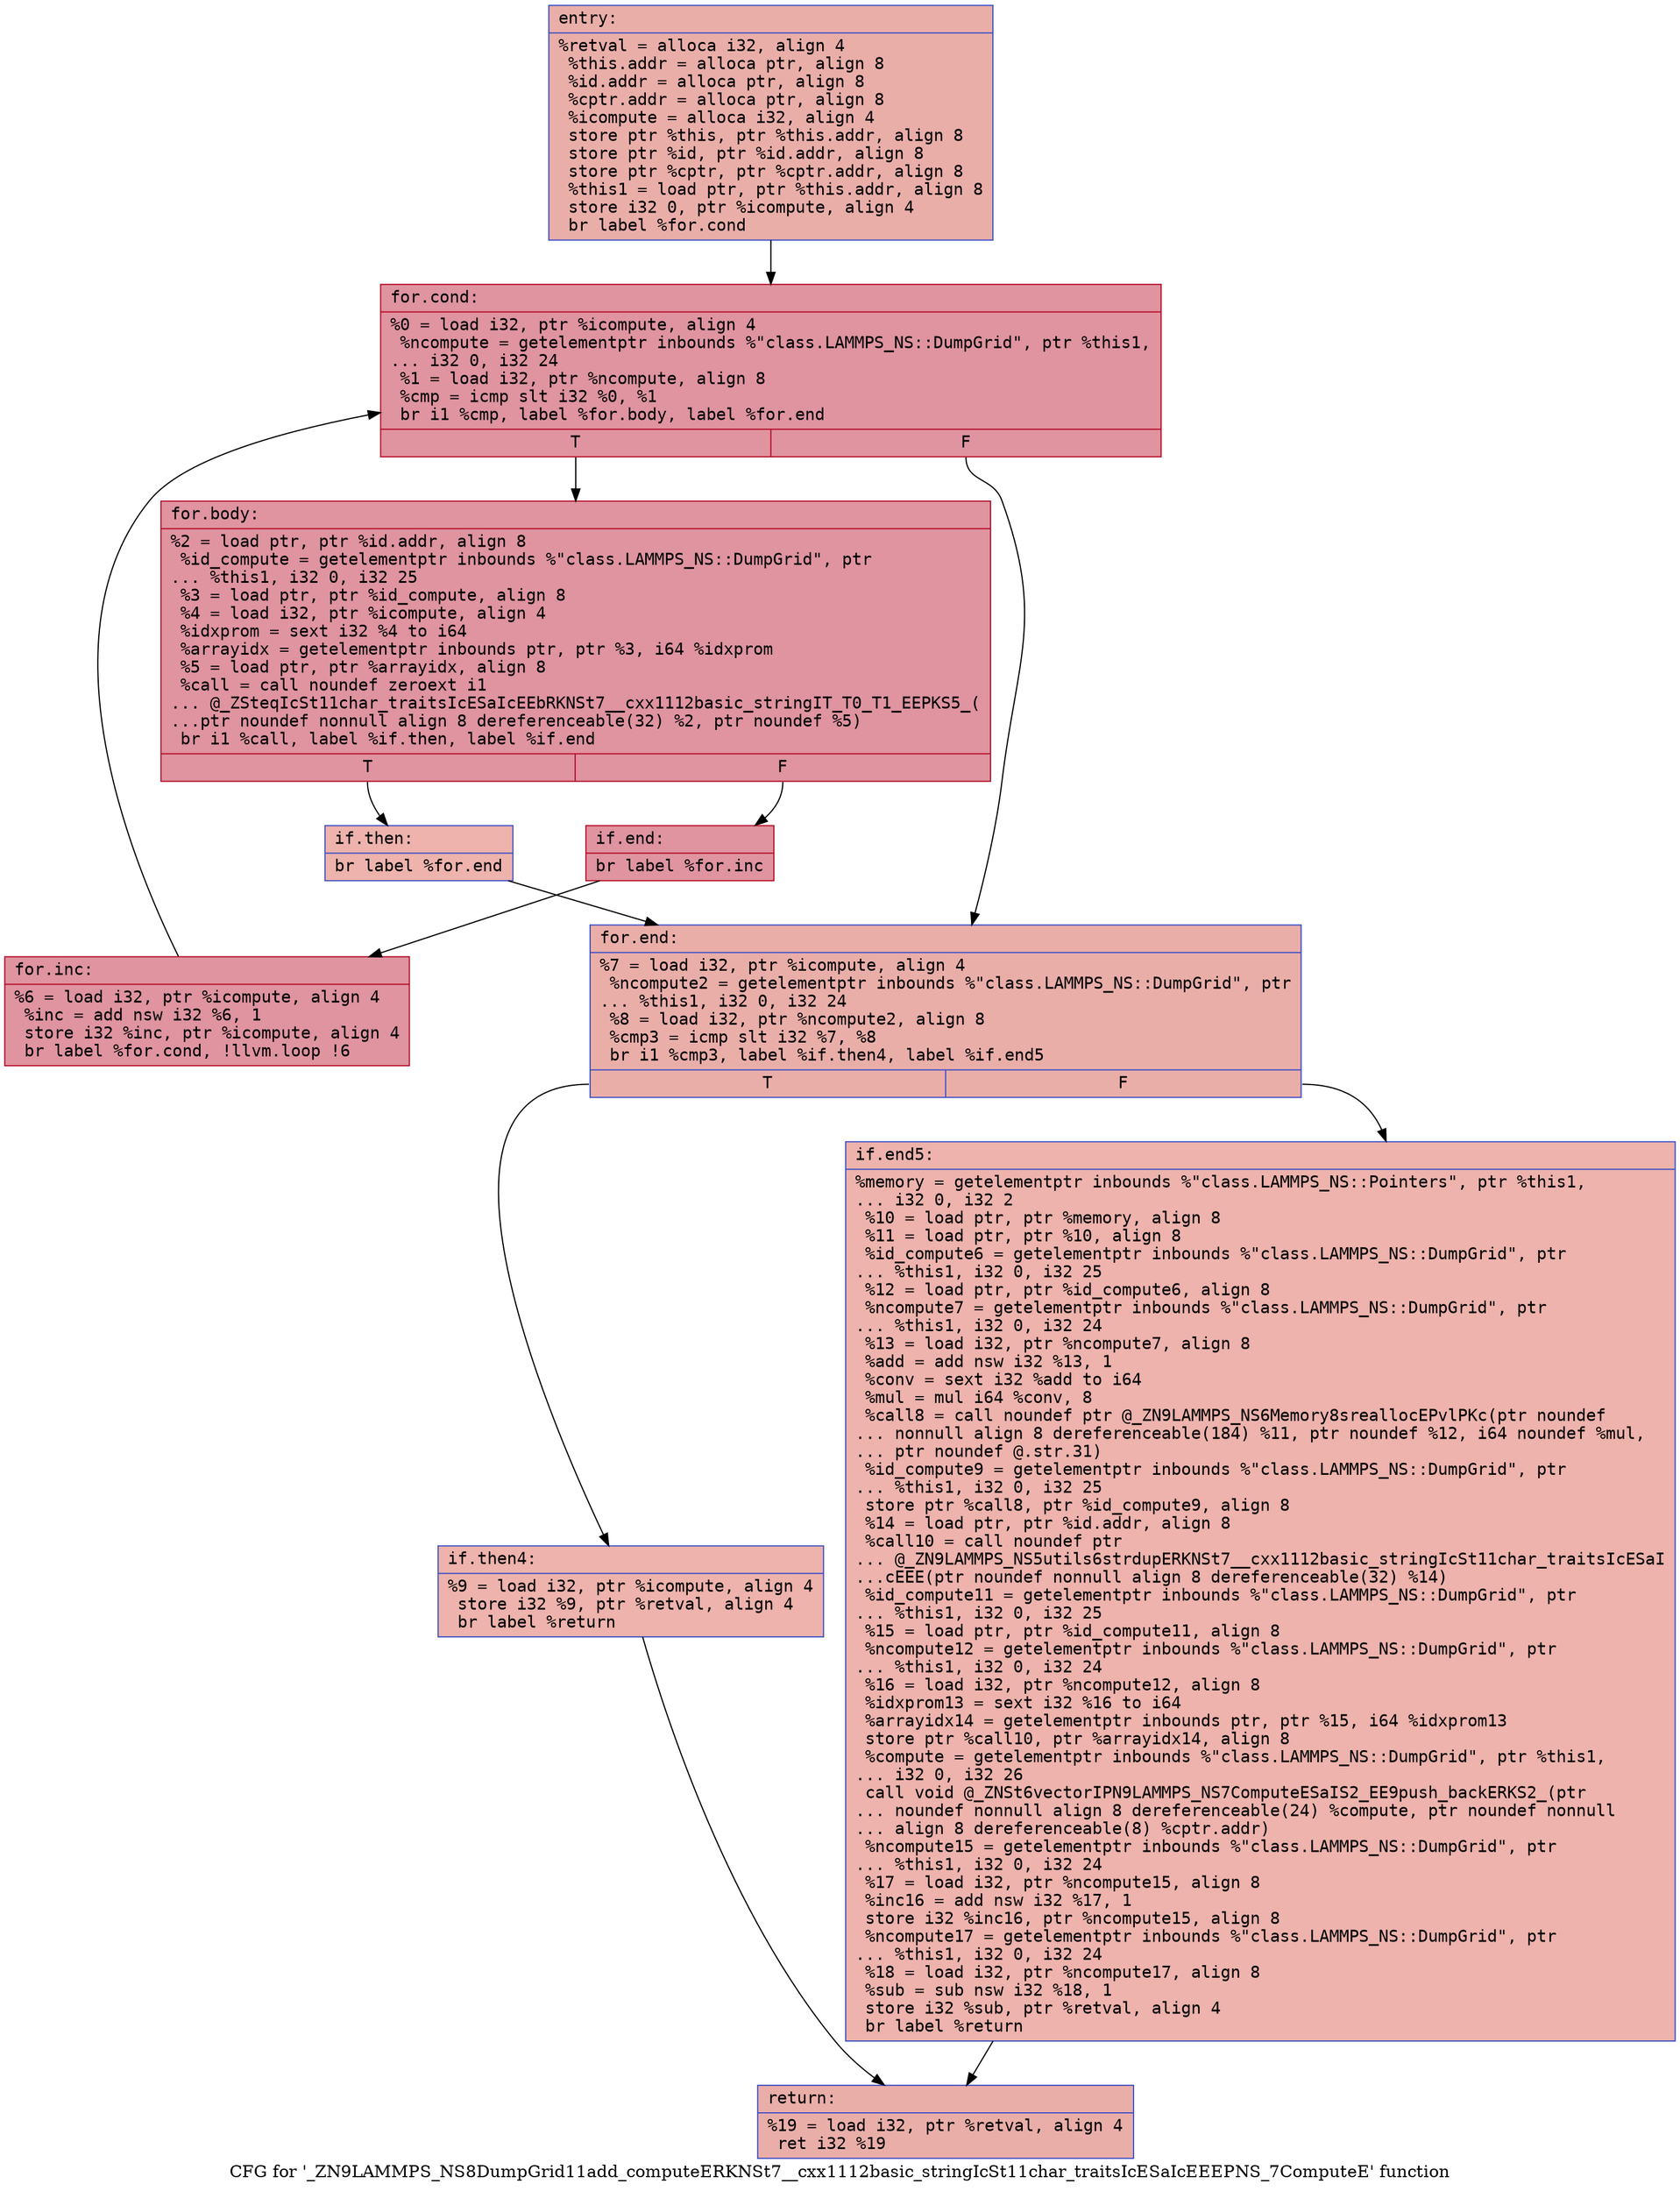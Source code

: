 digraph "CFG for '_ZN9LAMMPS_NS8DumpGrid11add_computeERKNSt7__cxx1112basic_stringIcSt11char_traitsIcESaIcEEEPNS_7ComputeE' function" {
	label="CFG for '_ZN9LAMMPS_NS8DumpGrid11add_computeERKNSt7__cxx1112basic_stringIcSt11char_traitsIcESaIcEEEPNS_7ComputeE' function";

	Node0x557f62cd9c70 [shape=record,color="#3d50c3ff", style=filled, fillcolor="#d0473d70" fontname="Courier",label="{entry:\l|  %retval = alloca i32, align 4\l  %this.addr = alloca ptr, align 8\l  %id.addr = alloca ptr, align 8\l  %cptr.addr = alloca ptr, align 8\l  %icompute = alloca i32, align 4\l  store ptr %this, ptr %this.addr, align 8\l  store ptr %id, ptr %id.addr, align 8\l  store ptr %cptr, ptr %cptr.addr, align 8\l  %this1 = load ptr, ptr %this.addr, align 8\l  store i32 0, ptr %icompute, align 4\l  br label %for.cond\l}"];
	Node0x557f62cd9c70 -> Node0x557f62cda280[tooltip="entry -> for.cond\nProbability 100.00%" ];
	Node0x557f62cda280 [shape=record,color="#b70d28ff", style=filled, fillcolor="#b70d2870" fontname="Courier",label="{for.cond:\l|  %0 = load i32, ptr %icompute, align 4\l  %ncompute = getelementptr inbounds %\"class.LAMMPS_NS::DumpGrid\", ptr %this1,\l... i32 0, i32 24\l  %1 = load i32, ptr %ncompute, align 8\l  %cmp = icmp slt i32 %0, %1\l  br i1 %cmp, label %for.body, label %for.end\l|{<s0>T|<s1>F}}"];
	Node0x557f62cda280:s0 -> Node0x557f62cda740[tooltip="for.cond -> for.body\nProbability 96.88%" ];
	Node0x557f62cda280:s1 -> Node0x557f62cda7c0[tooltip="for.cond -> for.end\nProbability 3.12%" ];
	Node0x557f62cda740 [shape=record,color="#b70d28ff", style=filled, fillcolor="#b70d2870" fontname="Courier",label="{for.body:\l|  %2 = load ptr, ptr %id.addr, align 8\l  %id_compute = getelementptr inbounds %\"class.LAMMPS_NS::DumpGrid\", ptr\l... %this1, i32 0, i32 25\l  %3 = load ptr, ptr %id_compute, align 8\l  %4 = load i32, ptr %icompute, align 4\l  %idxprom = sext i32 %4 to i64\l  %arrayidx = getelementptr inbounds ptr, ptr %3, i64 %idxprom\l  %5 = load ptr, ptr %arrayidx, align 8\l  %call = call noundef zeroext i1\l... @_ZSteqIcSt11char_traitsIcESaIcEEbRKNSt7__cxx1112basic_stringIT_T0_T1_EEPKS5_(\l...ptr noundef nonnull align 8 dereferenceable(32) %2, ptr noundef %5)\l  br i1 %call, label %if.then, label %if.end\l|{<s0>T|<s1>F}}"];
	Node0x557f62cda740:s0 -> Node0x557f62cdae90[tooltip="for.body -> if.then\nProbability 3.12%" ];
	Node0x557f62cda740:s1 -> Node0x557f62cdaee0[tooltip="for.body -> if.end\nProbability 96.88%" ];
	Node0x557f62cdae90 [shape=record,color="#3d50c3ff", style=filled, fillcolor="#d6524470" fontname="Courier",label="{if.then:\l|  br label %for.end\l}"];
	Node0x557f62cdae90 -> Node0x557f62cda7c0[tooltip="if.then -> for.end\nProbability 100.00%" ];
	Node0x557f62cdaee0 [shape=record,color="#b70d28ff", style=filled, fillcolor="#b70d2870" fontname="Courier",label="{if.end:\l|  br label %for.inc\l}"];
	Node0x557f62cdaee0 -> Node0x557f62cdb070[tooltip="if.end -> for.inc\nProbability 100.00%" ];
	Node0x557f62cdb070 [shape=record,color="#b70d28ff", style=filled, fillcolor="#b70d2870" fontname="Courier",label="{for.inc:\l|  %6 = load i32, ptr %icompute, align 4\l  %inc = add nsw i32 %6, 1\l  store i32 %inc, ptr %icompute, align 4\l  br label %for.cond, !llvm.loop !6\l}"];
	Node0x557f62cdb070 -> Node0x557f62cda280[tooltip="for.inc -> for.cond\nProbability 100.00%" ];
	Node0x557f62cda7c0 [shape=record,color="#3d50c3ff", style=filled, fillcolor="#d0473d70" fontname="Courier",label="{for.end:\l|  %7 = load i32, ptr %icompute, align 4\l  %ncompute2 = getelementptr inbounds %\"class.LAMMPS_NS::DumpGrid\", ptr\l... %this1, i32 0, i32 24\l  %8 = load i32, ptr %ncompute2, align 8\l  %cmp3 = icmp slt i32 %7, %8\l  br i1 %cmp3, label %if.then4, label %if.end5\l|{<s0>T|<s1>F}}"];
	Node0x557f62cda7c0:s0 -> Node0x557f62cda5a0[tooltip="for.end -> if.then4\nProbability 50.00%" ];
	Node0x557f62cda7c0:s1 -> Node0x557f62cda620[tooltip="for.end -> if.end5\nProbability 50.00%" ];
	Node0x557f62cda5a0 [shape=record,color="#3d50c3ff", style=filled, fillcolor="#d6524470" fontname="Courier",label="{if.then4:\l|  %9 = load i32, ptr %icompute, align 4\l  store i32 %9, ptr %retval, align 4\l  br label %return\l}"];
	Node0x557f62cda5a0 -> Node0x557f62cdbb80[tooltip="if.then4 -> return\nProbability 100.00%" ];
	Node0x557f62cda620 [shape=record,color="#3d50c3ff", style=filled, fillcolor="#d6524470" fontname="Courier",label="{if.end5:\l|  %memory = getelementptr inbounds %\"class.LAMMPS_NS::Pointers\", ptr %this1,\l... i32 0, i32 2\l  %10 = load ptr, ptr %memory, align 8\l  %11 = load ptr, ptr %10, align 8\l  %id_compute6 = getelementptr inbounds %\"class.LAMMPS_NS::DumpGrid\", ptr\l... %this1, i32 0, i32 25\l  %12 = load ptr, ptr %id_compute6, align 8\l  %ncompute7 = getelementptr inbounds %\"class.LAMMPS_NS::DumpGrid\", ptr\l... %this1, i32 0, i32 24\l  %13 = load i32, ptr %ncompute7, align 8\l  %add = add nsw i32 %13, 1\l  %conv = sext i32 %add to i64\l  %mul = mul i64 %conv, 8\l  %call8 = call noundef ptr @_ZN9LAMMPS_NS6Memory8sreallocEPvlPKc(ptr noundef\l... nonnull align 8 dereferenceable(184) %11, ptr noundef %12, i64 noundef %mul,\l... ptr noundef @.str.31)\l  %id_compute9 = getelementptr inbounds %\"class.LAMMPS_NS::DumpGrid\", ptr\l... %this1, i32 0, i32 25\l  store ptr %call8, ptr %id_compute9, align 8\l  %14 = load ptr, ptr %id.addr, align 8\l  %call10 = call noundef ptr\l... @_ZN9LAMMPS_NS5utils6strdupERKNSt7__cxx1112basic_stringIcSt11char_traitsIcESaI\l...cEEE(ptr noundef nonnull align 8 dereferenceable(32) %14)\l  %id_compute11 = getelementptr inbounds %\"class.LAMMPS_NS::DumpGrid\", ptr\l... %this1, i32 0, i32 25\l  %15 = load ptr, ptr %id_compute11, align 8\l  %ncompute12 = getelementptr inbounds %\"class.LAMMPS_NS::DumpGrid\", ptr\l... %this1, i32 0, i32 24\l  %16 = load i32, ptr %ncompute12, align 8\l  %idxprom13 = sext i32 %16 to i64\l  %arrayidx14 = getelementptr inbounds ptr, ptr %15, i64 %idxprom13\l  store ptr %call10, ptr %arrayidx14, align 8\l  %compute = getelementptr inbounds %\"class.LAMMPS_NS::DumpGrid\", ptr %this1,\l... i32 0, i32 26\l  call void @_ZNSt6vectorIPN9LAMMPS_NS7ComputeESaIS2_EE9push_backERKS2_(ptr\l... noundef nonnull align 8 dereferenceable(24) %compute, ptr noundef nonnull\l... align 8 dereferenceable(8) %cptr.addr)\l  %ncompute15 = getelementptr inbounds %\"class.LAMMPS_NS::DumpGrid\", ptr\l... %this1, i32 0, i32 24\l  %17 = load i32, ptr %ncompute15, align 8\l  %inc16 = add nsw i32 %17, 1\l  store i32 %inc16, ptr %ncompute15, align 8\l  %ncompute17 = getelementptr inbounds %\"class.LAMMPS_NS::DumpGrid\", ptr\l... %this1, i32 0, i32 24\l  %18 = load i32, ptr %ncompute17, align 8\l  %sub = sub nsw i32 %18, 1\l  store i32 %sub, ptr %retval, align 4\l  br label %return\l}"];
	Node0x557f62cda620 -> Node0x557f62cdbb80[tooltip="if.end5 -> return\nProbability 100.00%" ];
	Node0x557f62cdbb80 [shape=record,color="#3d50c3ff", style=filled, fillcolor="#d0473d70" fontname="Courier",label="{return:\l|  %19 = load i32, ptr %retval, align 4\l  ret i32 %19\l}"];
}
